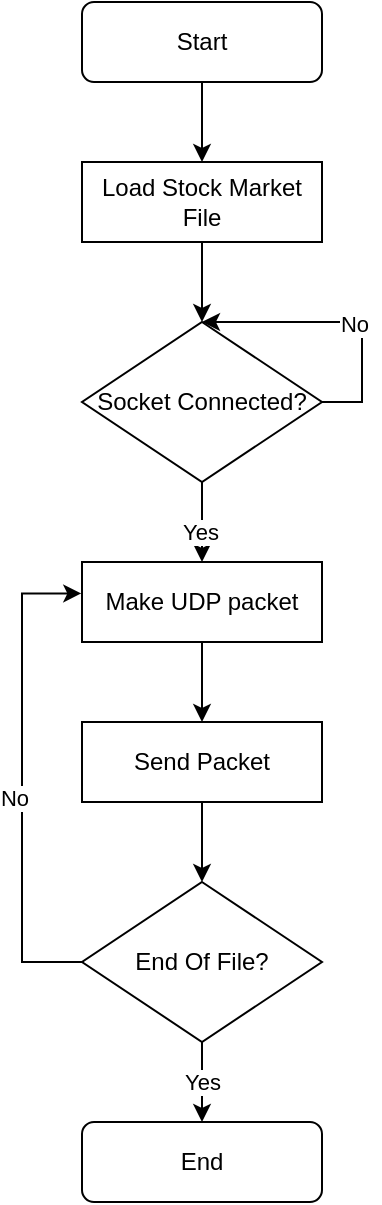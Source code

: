<mxfile version="13.9.6" type="github">
  <diagram id="C5RBs43oDa-KdzZeNtuy" name="Page-1">
    <mxGraphModel dx="1242" dy="694" grid="1" gridSize="10" guides="1" tooltips="1" connect="1" arrows="1" fold="1" page="1" pageScale="1" pageWidth="827" pageHeight="1169" math="0" shadow="0">
      <root>
        <mxCell id="WIyWlLk6GJQsqaUBKTNV-0" />
        <mxCell id="WIyWlLk6GJQsqaUBKTNV-1" parent="WIyWlLk6GJQsqaUBKTNV-0" />
        <mxCell id="ufRybxBUmPr-maHlwJeV-4" style="edgeStyle=orthogonalEdgeStyle;rounded=0;orthogonalLoop=1;jettySize=auto;html=1;exitX=0.5;exitY=1;exitDx=0;exitDy=0;entryX=0.5;entryY=0;entryDx=0;entryDy=0;" edge="1" parent="WIyWlLk6GJQsqaUBKTNV-1" source="WIyWlLk6GJQsqaUBKTNV-3" target="ufRybxBUmPr-maHlwJeV-2">
          <mxGeometry relative="1" as="geometry" />
        </mxCell>
        <mxCell id="WIyWlLk6GJQsqaUBKTNV-3" value="Start" style="rounded=1;whiteSpace=wrap;html=1;fontSize=12;glass=0;strokeWidth=1;shadow=0;" parent="WIyWlLk6GJQsqaUBKTNV-1" vertex="1">
          <mxGeometry x="160" y="80" width="120" height="40" as="geometry" />
        </mxCell>
        <mxCell id="ufRybxBUmPr-maHlwJeV-5" style="edgeStyle=orthogonalEdgeStyle;rounded=0;orthogonalLoop=1;jettySize=auto;html=1;exitX=0.5;exitY=1;exitDx=0;exitDy=0;entryX=0.5;entryY=0;entryDx=0;entryDy=0;" edge="1" parent="WIyWlLk6GJQsqaUBKTNV-1" source="ufRybxBUmPr-maHlwJeV-2" target="ufRybxBUmPr-maHlwJeV-3">
          <mxGeometry relative="1" as="geometry" />
        </mxCell>
        <mxCell id="ufRybxBUmPr-maHlwJeV-2" value="&lt;span&gt;Load Stock Market File&lt;/span&gt;" style="rounded=0;whiteSpace=wrap;html=1;" vertex="1" parent="WIyWlLk6GJQsqaUBKTNV-1">
          <mxGeometry x="160" y="160" width="120" height="40" as="geometry" />
        </mxCell>
        <mxCell id="ufRybxBUmPr-maHlwJeV-12" style="edgeStyle=orthogonalEdgeStyle;rounded=0;orthogonalLoop=1;jettySize=auto;html=1;exitX=0.5;exitY=1;exitDx=0;exitDy=0;entryX=0.5;entryY=0;entryDx=0;entryDy=0;" edge="1" parent="WIyWlLk6GJQsqaUBKTNV-1" source="ufRybxBUmPr-maHlwJeV-3" target="ufRybxBUmPr-maHlwJeV-8">
          <mxGeometry relative="1" as="geometry" />
        </mxCell>
        <mxCell id="ufRybxBUmPr-maHlwJeV-13" value="Yes" style="edgeLabel;html=1;align=center;verticalAlign=middle;resizable=0;points=[];" vertex="1" connectable="0" parent="ufRybxBUmPr-maHlwJeV-12">
          <mxGeometry x="0.244" y="-1" relative="1" as="geometry">
            <mxPoint as="offset" />
          </mxGeometry>
        </mxCell>
        <mxCell id="ufRybxBUmPr-maHlwJeV-3" value="Socket Connected?" style="rhombus;whiteSpace=wrap;html=1;" vertex="1" parent="WIyWlLk6GJQsqaUBKTNV-1">
          <mxGeometry x="160" y="240" width="120" height="80" as="geometry" />
        </mxCell>
        <mxCell id="ufRybxBUmPr-maHlwJeV-15" style="edgeStyle=orthogonalEdgeStyle;rounded=0;orthogonalLoop=1;jettySize=auto;html=1;exitX=0.5;exitY=1;exitDx=0;exitDy=0;entryX=0.5;entryY=0;entryDx=0;entryDy=0;" edge="1" parent="WIyWlLk6GJQsqaUBKTNV-1" source="ufRybxBUmPr-maHlwJeV-8" target="ufRybxBUmPr-maHlwJeV-9">
          <mxGeometry relative="1" as="geometry" />
        </mxCell>
        <mxCell id="ufRybxBUmPr-maHlwJeV-8" value="Make UDP packet" style="rounded=0;whiteSpace=wrap;html=1;" vertex="1" parent="WIyWlLk6GJQsqaUBKTNV-1">
          <mxGeometry x="160" y="360" width="120" height="40" as="geometry" />
        </mxCell>
        <mxCell id="ufRybxBUmPr-maHlwJeV-16" style="edgeStyle=orthogonalEdgeStyle;rounded=0;orthogonalLoop=1;jettySize=auto;html=1;exitX=0.5;exitY=1;exitDx=0;exitDy=0;entryX=0.5;entryY=0;entryDx=0;entryDy=0;" edge="1" parent="WIyWlLk6GJQsqaUBKTNV-1" source="ufRybxBUmPr-maHlwJeV-9" target="ufRybxBUmPr-maHlwJeV-10">
          <mxGeometry relative="1" as="geometry" />
        </mxCell>
        <mxCell id="ufRybxBUmPr-maHlwJeV-9" value="Send Packet" style="rounded=0;whiteSpace=wrap;html=1;" vertex="1" parent="WIyWlLk6GJQsqaUBKTNV-1">
          <mxGeometry x="160" y="440" width="120" height="40" as="geometry" />
        </mxCell>
        <mxCell id="ufRybxBUmPr-maHlwJeV-14" style="edgeStyle=orthogonalEdgeStyle;rounded=0;orthogonalLoop=1;jettySize=auto;html=1;exitX=0;exitY=0.5;exitDx=0;exitDy=0;entryX=-0.003;entryY=0.393;entryDx=0;entryDy=0;entryPerimeter=0;" edge="1" parent="WIyWlLk6GJQsqaUBKTNV-1" source="ufRybxBUmPr-maHlwJeV-10" target="ufRybxBUmPr-maHlwJeV-8">
          <mxGeometry relative="1" as="geometry">
            <Array as="points">
              <mxPoint x="130" y="560" />
              <mxPoint x="130" y="376" />
            </Array>
          </mxGeometry>
        </mxCell>
        <mxCell id="ufRybxBUmPr-maHlwJeV-19" value="No" style="edgeLabel;html=1;align=center;verticalAlign=middle;resizable=0;points=[];" vertex="1" connectable="0" parent="ufRybxBUmPr-maHlwJeV-14">
          <mxGeometry x="-0.082" y="4" relative="1" as="geometry">
            <mxPoint as="offset" />
          </mxGeometry>
        </mxCell>
        <mxCell id="ufRybxBUmPr-maHlwJeV-18" value="Yes" style="edgeStyle=orthogonalEdgeStyle;rounded=0;orthogonalLoop=1;jettySize=auto;html=1;exitX=0.5;exitY=1;exitDx=0;exitDy=0;entryX=0.5;entryY=0;entryDx=0;entryDy=0;" edge="1" parent="WIyWlLk6GJQsqaUBKTNV-1" source="ufRybxBUmPr-maHlwJeV-10" target="ufRybxBUmPr-maHlwJeV-17">
          <mxGeometry relative="1" as="geometry" />
        </mxCell>
        <mxCell id="ufRybxBUmPr-maHlwJeV-10" value="End Of File?" style="rhombus;whiteSpace=wrap;html=1;" vertex="1" parent="WIyWlLk6GJQsqaUBKTNV-1">
          <mxGeometry x="160" y="520" width="120" height="80" as="geometry" />
        </mxCell>
        <mxCell id="ufRybxBUmPr-maHlwJeV-17" value="End" style="rounded=1;whiteSpace=wrap;html=1;" vertex="1" parent="WIyWlLk6GJQsqaUBKTNV-1">
          <mxGeometry x="160" y="640" width="120" height="40" as="geometry" />
        </mxCell>
        <mxCell id="ufRybxBUmPr-maHlwJeV-21" style="edgeStyle=orthogonalEdgeStyle;rounded=0;orthogonalLoop=1;jettySize=auto;html=1;exitX=1;exitY=0.5;exitDx=0;exitDy=0;entryX=0.5;entryY=0;entryDx=0;entryDy=0;" edge="1" parent="WIyWlLk6GJQsqaUBKTNV-1" source="ufRybxBUmPr-maHlwJeV-3" target="ufRybxBUmPr-maHlwJeV-3">
          <mxGeometry relative="1" as="geometry">
            <Array as="points">
              <mxPoint x="300" y="280" />
              <mxPoint x="300" y="240" />
            </Array>
          </mxGeometry>
        </mxCell>
        <mxCell id="ufRybxBUmPr-maHlwJeV-22" value="No" style="edgeLabel;html=1;align=center;verticalAlign=middle;resizable=0;points=[];" vertex="1" connectable="0" parent="ufRybxBUmPr-maHlwJeV-21">
          <mxGeometry x="-0.079" y="1" relative="1" as="geometry">
            <mxPoint as="offset" />
          </mxGeometry>
        </mxCell>
      </root>
    </mxGraphModel>
  </diagram>
</mxfile>
